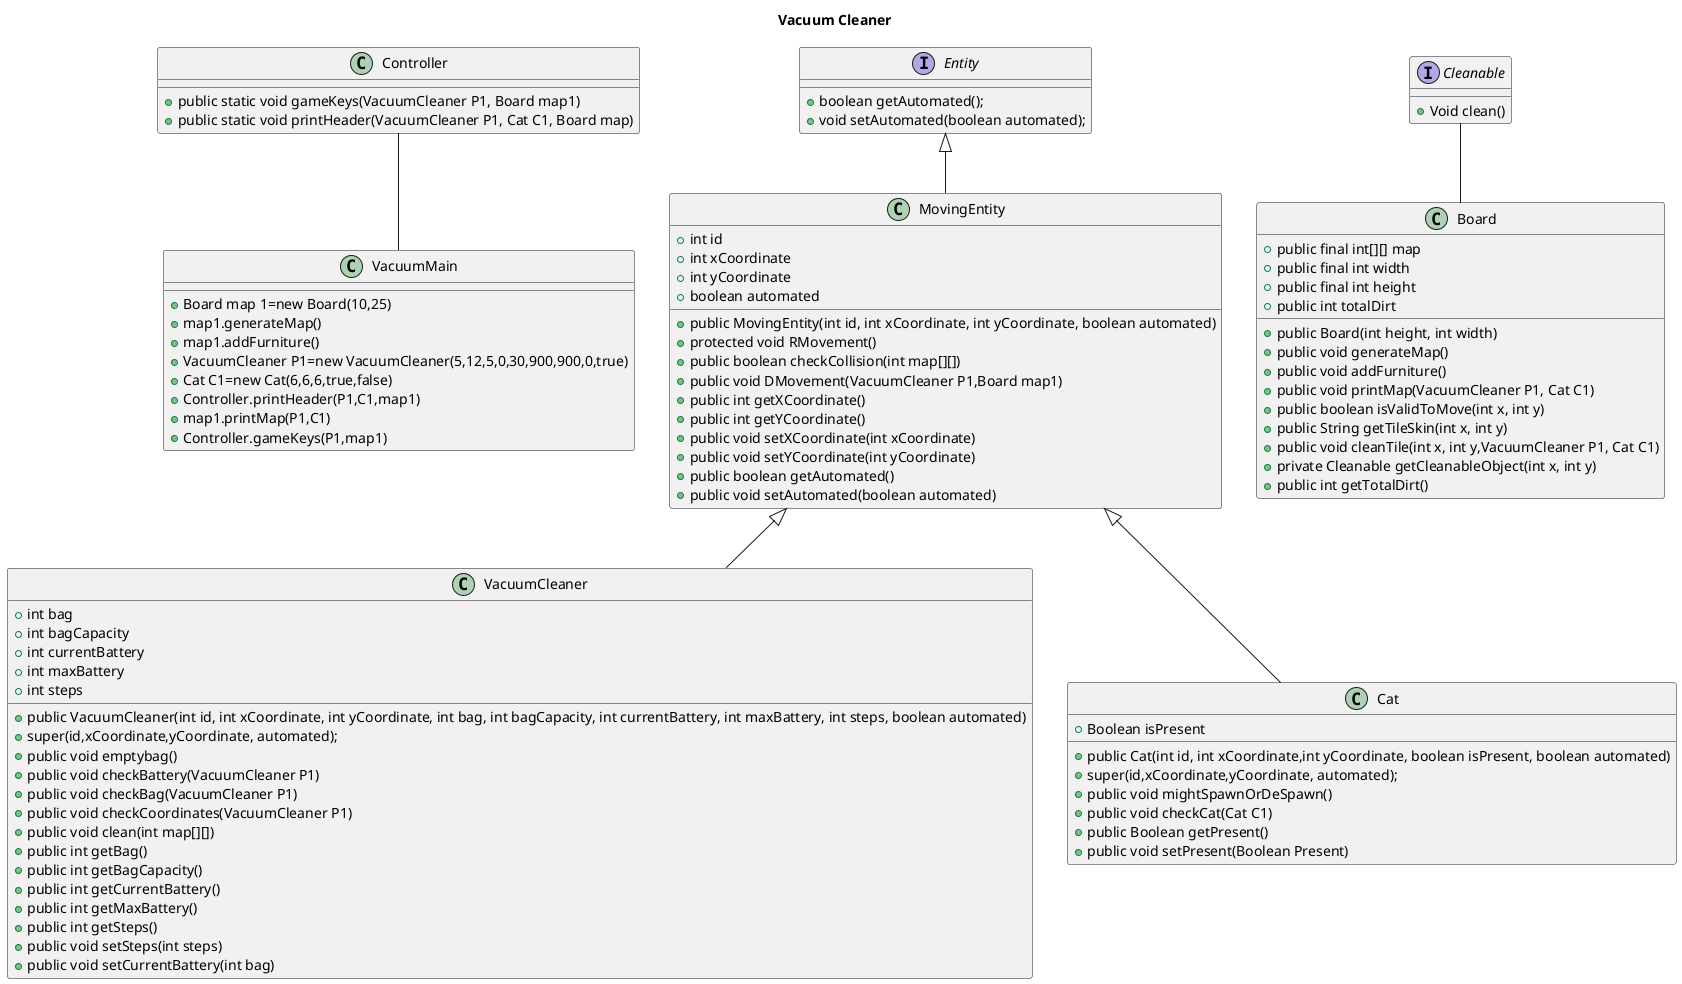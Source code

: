 @startuml
'https://plantuml.com/sequence-diagram
title Vacuum Cleaner
class VacuumMain{
		+Board map 1=new Board(10,25)
		+map1.generateMap()
		+map1.addFurniture()
		+VacuumCleaner P1=new VacuumCleaner(5,12,5,0,30,900,900,0,true)
		+Cat C1=new Cat(6,6,6,true,false)
		+Controller.printHeader(P1,C1,map1)
		+map1.printMap(P1,C1)
		+Controller.gameKeys(P1,map1)
}
interface Entity{
       +boolean getAutomated();
       +void setAutomated(boolean automated);
}
class VacuumCleaner extends MovingEntity {
		+int bag
		+int bagCapacity
		+int currentBattery
		+int maxBattery
		+int steps
		+public VacuumCleaner(int id, int xCoordinate, int yCoordinate, int bag, int bagCapacity, int currentBattery, int maxBattery, int steps, boolean automated)
        +super(id,xCoordinate,yCoordinate, automated);
        +public void emptybag()
        +public void checkBattery(VacuumCleaner P1)
        +public void checkBag(VacuumCleaner P1)
        +public void checkCoordinates(VacuumCleaner P1)
        +public void clean(int map[][])
        +public int getBag()
        +public int getBagCapacity()
        +public int getCurrentBattery()
        +public int getMaxBattery()
        +public int getSteps()
        +public void setSteps(int steps)
        +public void setCurrentBattery(int bag)
}
class Cat extends MovingEntity{
		+Boolean isPresent
		+public Cat(int id, int xCoordinate,int yCoordinate, boolean isPresent, boolean automated)
        +super(id,xCoordinate,yCoordinate, automated);
        +public void mightSpawnOrDeSpawn()
        +public void checkCat(Cat C1)
        +public Boolean getPresent()
        +public void setPresent(Boolean Present)
}
class Controller  {
		+public static void gameKeys(VacuumCleaner P1, Board map1)
		+public static void printHeader(VacuumCleaner P1, Cat C1, Board map)

}
class MovingEntity extends Entity{
	    +int id
        +int xCoordinate
        +int yCoordinate
        +boolean automated
        +public MovingEntity(int id, int xCoordinate, int yCoordinate, boolean automated)
        +protected void RMovement()
        +public boolean checkCollision(int map[][])
        +public void DMovement(VacuumCleaner P1,Board map1)
        +public int getXCoordinate()
        +public int getYCoordinate()
        +public void setXCoordinate(int xCoordinate)
        +public void setYCoordinate(int yCoordinate)
        +public boolean getAutomated()
        +public void setAutomated(boolean automated)

}

class Board{
	    +public final int[][] map
	    +public final int width
        +public final int height
        +public int totalDirt
        +public Board(int height, int width)
        +public void generateMap()
        +public void addFurniture()
        +public void printMap(VacuumCleaner P1, Cat C1)
        +public boolean isValidToMove(int x, int y)
        +public String getTileSkin(int x, int y)
        +public void cleanTile(int x, int y,VacuumCleaner P1, Cat C1)
        +private Cleanable getCleanableObject(int x, int y)
        +public int getTotalDirt()
}
interface Cleanable{
		+Void clean()
}



Cleanable -- Board
Controller -- VacuumMain

@enduml